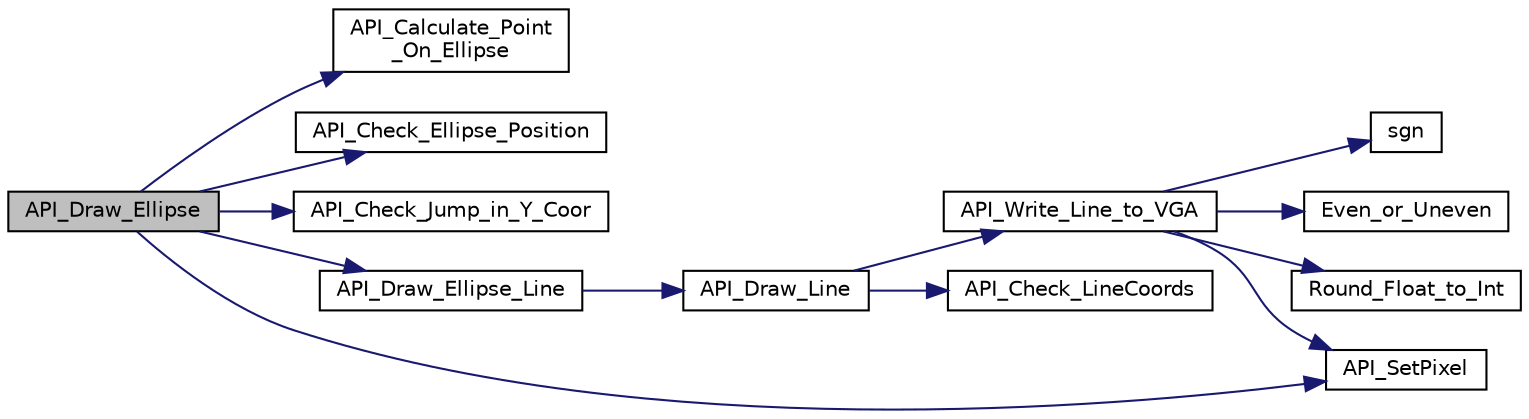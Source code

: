 digraph "API_Draw_Ellipse"
{
 // LATEX_PDF_SIZE
  edge [fontname="Helvetica",fontsize="10",labelfontname="Helvetica",labelfontsize="10"];
  node [fontname="Helvetica",fontsize="10",shape=record];
  rankdir="LR";
  Node1 [label="API_Draw_Ellipse",height=0.2,width=0.4,color="black", fillcolor="grey75", style="filled", fontcolor="black",tooltip="This function is used for drawing an ellipse on the VGA screen."];
  Node1 -> Node2 [color="midnightblue",fontsize="10",style="solid",fontname="Helvetica"];
  Node2 [label="API_Calculate_Point\l_On_Ellipse",height=0.2,width=0.4,color="black", fillcolor="white", style="filled",URL="$ellipse_8c.html#a474dec60e86aa22848d057e28147154c",tooltip="This function is used for calculating individual coordinates of the ellipse."];
  Node1 -> Node3 [color="midnightblue",fontsize="10",style="solid",fontname="Helvetica"];
  Node3 [label="API_Check_Ellipse_Position",height=0.2,width=0.4,color="black", fillcolor="white", style="filled",URL="$ellipse_8c.html#a0bcbe8628081a70c4132f300cd3f2c4a",tooltip="This function is used for checking to position of the ellipse."];
  Node1 -> Node4 [color="midnightblue",fontsize="10",style="solid",fontname="Helvetica"];
  Node4 [label="API_Check_Jump_in_Y_Coor",height=0.2,width=0.4,color="black", fillcolor="white", style="filled",URL="$ellipse_8c.html#aa98cc64aa9ca95de9c749dd0a7f0ff10",tooltip=" "];
  Node1 -> Node5 [color="midnightblue",fontsize="10",style="solid",fontname="Helvetica"];
  Node5 [label="API_Draw_Ellipse_Line",height=0.2,width=0.4,color="black", fillcolor="white", style="filled",URL="$ellipse_8c.html#a714459c3278993d76088bb586002476c",tooltip=" "];
  Node5 -> Node6 [color="midnightblue",fontsize="10",style="solid",fontname="Helvetica"];
  Node6 [label="API_Draw_Line",height=0.2,width=0.4,color="black", fillcolor="white", style="filled",URL="$line_8c.html#a6f9297d151929e0bf3e975ce1c497f5d",tooltip="This function is used for drawing a line on the VGA screen."];
  Node6 -> Node7 [color="midnightblue",fontsize="10",style="solid",fontname="Helvetica"];
  Node7 [label="API_Check_LineCoords",height=0.2,width=0.4,color="black", fillcolor="white", style="filled",URL="$line_8c.html#a7d79d1836ab6fa62aa0e40586bc925f2",tooltip="This function is used for checking the coordinates of the sent data."];
  Node6 -> Node8 [color="midnightblue",fontsize="10",style="solid",fontname="Helvetica"];
  Node8 [label="API_Write_Line_to_VGA",height=0.2,width=0.4,color="black", fillcolor="white", style="filled",URL="$line_8c.html#ad737d8f17e17f336751f56f5bbfef908",tooltip="This function is used for writing the line on the VGA."];
  Node8 -> Node9 [color="midnightblue",fontsize="10",style="solid",fontname="Helvetica"];
  Node9 [label="API_SetPixel",height=0.2,width=0.4,color="black", fillcolor="white", style="filled",URL="$_v_g_a__core_8c.html#a2e5f4ee3788504643af7c5b5e25ec667",tooltip="This function sets the color of a single pixel."];
  Node8 -> Node10 [color="midnightblue",fontsize="10",style="solid",fontname="Helvetica"];
  Node10 [label="Even_or_Uneven",height=0.2,width=0.4,color="black", fillcolor="white", style="filled",URL="$line_8c.html#ac0b303e7c63014dee4699f81fa8d6ac7",tooltip="This function is used to check if a value is divisible by 2."];
  Node8 -> Node11 [color="midnightblue",fontsize="10",style="solid",fontname="Helvetica"];
  Node11 [label="Round_Float_to_Int",height=0.2,width=0.4,color="black", fillcolor="white", style="filled",URL="$line_8c.html#a726074376b42d71538eaa0cb17f54cc8",tooltip="This function is used for rounding a float to an integer."];
  Node8 -> Node12 [color="midnightblue",fontsize="10",style="solid",fontname="Helvetica"];
  Node12 [label="sgn",height=0.2,width=0.4,color="black", fillcolor="white", style="filled",URL="$line_8c.html#a717b67cf51c62a641c775f023ecb034f",tooltip="This function is used to check if a variable is bigger or smaller than 0."];
  Node1 -> Node9 [color="midnightblue",fontsize="10",style="solid",fontname="Helvetica"];
}
